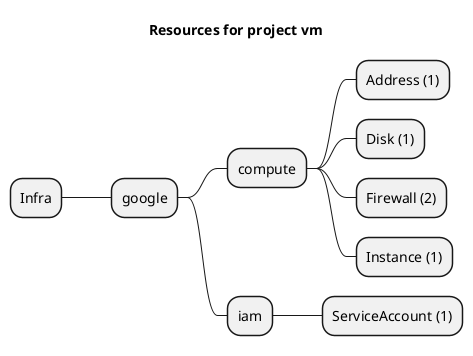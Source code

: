@startmindmap
title Resources for project vm
skinparam monochrome true
+ Infra
++ google
+++ compute
++++ Address (1)
++++ Disk (1)
++++ Firewall (2)
++++ Instance (1)
+++ iam
++++ ServiceAccount (1)
@endmindmap